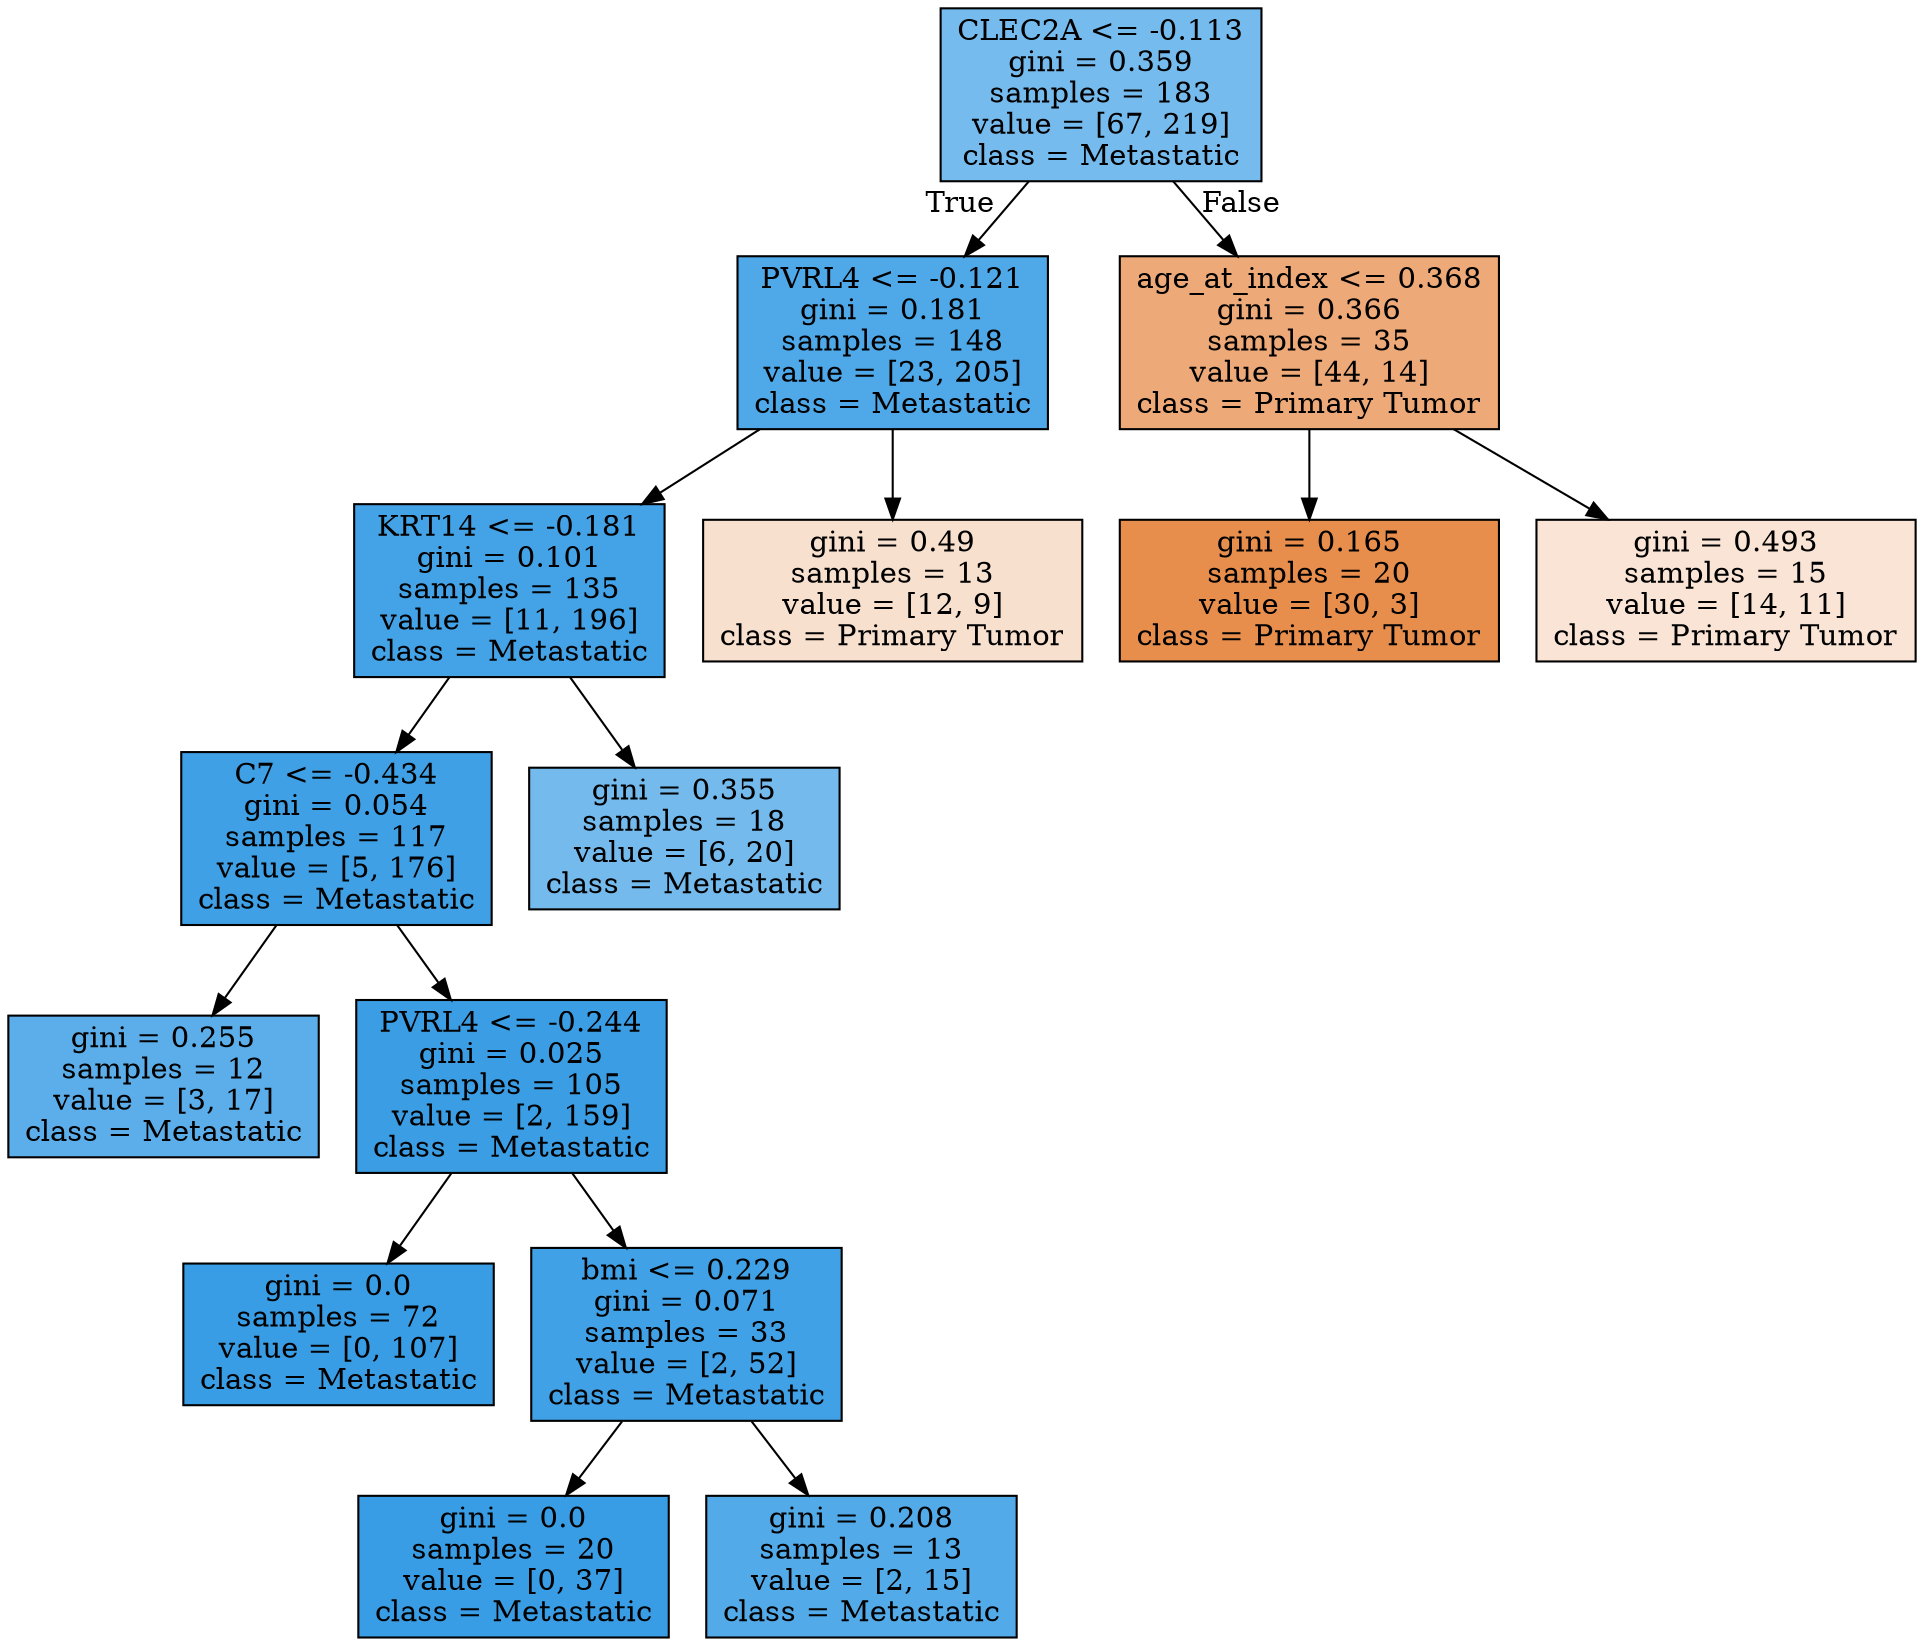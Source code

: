 digraph Tree {
node [shape=box, style="filled", color="black"] ;
0 [label="CLEC2A <= -0.113\ngini = 0.359\nsamples = 183\nvalue = [67, 219]\nclass = Metastatic", fillcolor="#76bbed"] ;
1 [label="PVRL4 <= -0.121\ngini = 0.181\nsamples = 148\nvalue = [23, 205]\nclass = Metastatic", fillcolor="#4fa8e8"] ;
0 -> 1 [labeldistance=2.5, labelangle=45, headlabel="True"] ;
2 [label="KRT14 <= -0.181\ngini = 0.101\nsamples = 135\nvalue = [11, 196]\nclass = Metastatic", fillcolor="#44a2e6"] ;
1 -> 2 ;
3 [label="C7 <= -0.434\ngini = 0.054\nsamples = 117\nvalue = [5, 176]\nclass = Metastatic", fillcolor="#3fa0e6"] ;
2 -> 3 ;
4 [label="gini = 0.255\nsamples = 12\nvalue = [3, 17]\nclass = Metastatic", fillcolor="#5caeea"] ;
3 -> 4 ;
5 [label="PVRL4 <= -0.244\ngini = 0.025\nsamples = 105\nvalue = [2, 159]\nclass = Metastatic", fillcolor="#3b9ee5"] ;
3 -> 5 ;
6 [label="gini = 0.0\nsamples = 72\nvalue = [0, 107]\nclass = Metastatic", fillcolor="#399de5"] ;
5 -> 6 ;
7 [label="bmi <= 0.229\ngini = 0.071\nsamples = 33\nvalue = [2, 52]\nclass = Metastatic", fillcolor="#41a1e6"] ;
5 -> 7 ;
8 [label="gini = 0.0\nsamples = 20\nvalue = [0, 37]\nclass = Metastatic", fillcolor="#399de5"] ;
7 -> 8 ;
9 [label="gini = 0.208\nsamples = 13\nvalue = [2, 15]\nclass = Metastatic", fillcolor="#53aae8"] ;
7 -> 9 ;
10 [label="gini = 0.355\nsamples = 18\nvalue = [6, 20]\nclass = Metastatic", fillcolor="#74baed"] ;
2 -> 10 ;
11 [label="gini = 0.49\nsamples = 13\nvalue = [12, 9]\nclass = Primary Tumor", fillcolor="#f8e0ce"] ;
1 -> 11 ;
12 [label="age_at_index <= 0.368\ngini = 0.366\nsamples = 35\nvalue = [44, 14]\nclass = Primary Tumor", fillcolor="#eda978"] ;
0 -> 12 [labeldistance=2.5, labelangle=-45, headlabel="False"] ;
13 [label="gini = 0.165\nsamples = 20\nvalue = [30, 3]\nclass = Primary Tumor", fillcolor="#e88e4d"] ;
12 -> 13 ;
14 [label="gini = 0.493\nsamples = 15\nvalue = [14, 11]\nclass = Primary Tumor", fillcolor="#f9e4d5"] ;
12 -> 14 ;
}